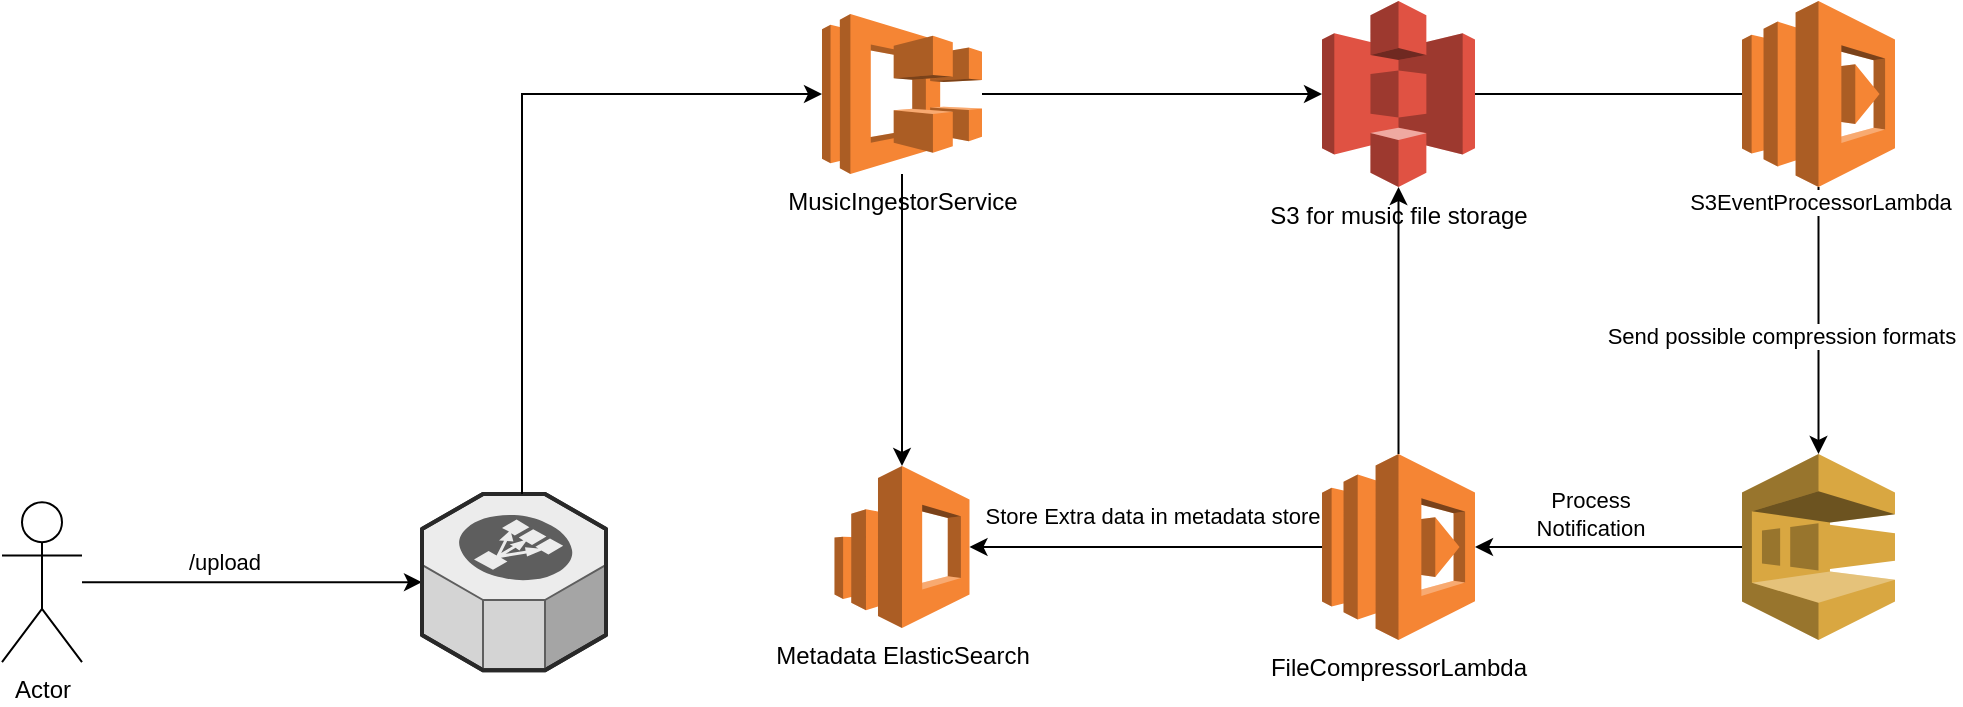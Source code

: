 <mxfile version="24.2.1" type="github">
  <diagram name="Page-1" id="cLrbQP5OGy0xb9z-wWyf">
    <mxGraphModel dx="2069" dy="824" grid="1" gridSize="10" guides="1" tooltips="1" connect="1" arrows="1" fold="1" page="1" pageScale="1" pageWidth="827" pageHeight="1169" math="0" shadow="0">
      <root>
        <mxCell id="0" />
        <mxCell id="1" parent="0" />
        <mxCell id="t8qvhp6DV03NKWVNe8dh-1" value="Actor" style="shape=umlActor;verticalLabelPosition=bottom;verticalAlign=top;html=1;outlineConnect=0;" vertex="1" parent="1">
          <mxGeometry x="-160" y="284.09" width="40" height="80" as="geometry" />
        </mxCell>
        <mxCell id="t8qvhp6DV03NKWVNe8dh-9" style="edgeStyle=orthogonalEdgeStyle;rounded=0;orthogonalLoop=1;jettySize=auto;html=1;entryX=0.5;entryY=0;entryDx=0;entryDy=0;entryPerimeter=0;" edge="1" parent="1" source="t8qvhp6DV03NKWVNe8dh-5" target="t8qvhp6DV03NKWVNe8dh-11">
          <mxGeometry relative="1" as="geometry">
            <mxPoint x="320" y="280" as="targetPoint" />
            <Array as="points" />
          </mxGeometry>
        </mxCell>
        <mxCell id="t8qvhp6DV03NKWVNe8dh-5" value="MusicIngestorService" style="outlineConnect=0;dashed=0;verticalLabelPosition=bottom;verticalAlign=top;align=center;html=1;shape=mxgraph.aws3.ecs;fillColor=#F58534;gradientColor=none;" vertex="1" parent="1">
          <mxGeometry x="250" y="40" width="80" height="80" as="geometry" />
        </mxCell>
        <mxCell id="t8qvhp6DV03NKWVNe8dh-6" style="edgeStyle=orthogonalEdgeStyle;rounded=0;orthogonalLoop=1;jettySize=auto;html=1;" edge="1" parent="1" source="t8qvhp6DV03NKWVNe8dh-1" target="t8qvhp6DV03NKWVNe8dh-27">
          <mxGeometry relative="1" as="geometry" />
        </mxCell>
        <mxCell id="t8qvhp6DV03NKWVNe8dh-10" value="/upload" style="edgeLabel;html=1;align=center;verticalAlign=middle;resizable=0;points=[];" vertex="1" connectable="0" parent="t8qvhp6DV03NKWVNe8dh-6">
          <mxGeometry x="-0.38" relative="1" as="geometry">
            <mxPoint x="18" y="-10" as="offset" />
          </mxGeometry>
        </mxCell>
        <mxCell id="t8qvhp6DV03NKWVNe8dh-12" style="edgeStyle=orthogonalEdgeStyle;rounded=0;orthogonalLoop=1;jettySize=auto;html=1;" edge="1" parent="1" source="t8qvhp6DV03NKWVNe8dh-7">
          <mxGeometry relative="1" as="geometry">
            <mxPoint x="720" y="80" as="targetPoint" />
          </mxGeometry>
        </mxCell>
        <mxCell id="t8qvhp6DV03NKWVNe8dh-7" value="S3 for music file storage" style="outlineConnect=0;dashed=0;verticalLabelPosition=bottom;verticalAlign=top;align=center;html=1;shape=mxgraph.aws3.s3;fillColor=#E05243;gradientColor=none;" vertex="1" parent="1">
          <mxGeometry x="500" y="33.5" width="76.5" height="93" as="geometry" />
        </mxCell>
        <mxCell id="t8qvhp6DV03NKWVNe8dh-8" style="edgeStyle=orthogonalEdgeStyle;rounded=0;orthogonalLoop=1;jettySize=auto;html=1;entryX=0;entryY=0.5;entryDx=0;entryDy=0;entryPerimeter=0;" edge="1" parent="1" source="t8qvhp6DV03NKWVNe8dh-5" target="t8qvhp6DV03NKWVNe8dh-7">
          <mxGeometry relative="1" as="geometry" />
        </mxCell>
        <mxCell id="t8qvhp6DV03NKWVNe8dh-11" value="Metadata ElasticSearch" style="outlineConnect=0;dashed=0;verticalLabelPosition=bottom;verticalAlign=top;align=center;html=1;shape=mxgraph.aws3.elasticsearch_service;fillColor=#F58534;gradientColor=none;" vertex="1" parent="1">
          <mxGeometry x="256.25" y="266" width="67.5" height="81" as="geometry" />
        </mxCell>
        <mxCell id="t8qvhp6DV03NKWVNe8dh-14" style="edgeStyle=orthogonalEdgeStyle;rounded=0;orthogonalLoop=1;jettySize=auto;html=1;entryX=0.5;entryY=0;entryDx=0;entryDy=0;entryPerimeter=0;" edge="1" parent="1" source="t8qvhp6DV03NKWVNe8dh-13" target="t8qvhp6DV03NKWVNe8dh-15">
          <mxGeometry relative="1" as="geometry">
            <mxPoint x="758.25" y="200" as="targetPoint" />
          </mxGeometry>
        </mxCell>
        <mxCell id="t8qvhp6DV03NKWVNe8dh-16" value="S3EventProcessorLambda" style="edgeLabel;html=1;align=center;verticalAlign=middle;resizable=0;points=[];" vertex="1" connectable="0" parent="t8qvhp6DV03NKWVNe8dh-14">
          <mxGeometry x="-0.891" relative="1" as="geometry">
            <mxPoint as="offset" />
          </mxGeometry>
        </mxCell>
        <mxCell id="t8qvhp6DV03NKWVNe8dh-26" value="Send possible compression formats&amp;nbsp;" style="edgeLabel;html=1;align=center;verticalAlign=middle;resizable=0;points=[];" vertex="1" connectable="0" parent="t8qvhp6DV03NKWVNe8dh-14">
          <mxGeometry x="0.308" y="-1" relative="1" as="geometry">
            <mxPoint x="-17" y="-13" as="offset" />
          </mxGeometry>
        </mxCell>
        <mxCell id="t8qvhp6DV03NKWVNe8dh-13" value="" style="outlineConnect=0;dashed=0;verticalLabelPosition=bottom;verticalAlign=top;align=center;html=1;shape=mxgraph.aws3.lambda;fillColor=#F58534;gradientColor=none;" vertex="1" parent="1">
          <mxGeometry x="710" y="33.5" width="76.5" height="93" as="geometry" />
        </mxCell>
        <mxCell id="t8qvhp6DV03NKWVNe8dh-19" style="edgeStyle=orthogonalEdgeStyle;rounded=0;orthogonalLoop=1;jettySize=auto;html=1;entryX=1;entryY=0.5;entryDx=0;entryDy=0;entryPerimeter=0;" edge="1" parent="1" source="t8qvhp6DV03NKWVNe8dh-15" target="t8qvhp6DV03NKWVNe8dh-18">
          <mxGeometry relative="1" as="geometry">
            <mxPoint x="600" y="246.5" as="targetPoint" />
            <Array as="points">
              <mxPoint x="650" y="307" />
              <mxPoint x="650" y="307" />
            </Array>
          </mxGeometry>
        </mxCell>
        <mxCell id="t8qvhp6DV03NKWVNe8dh-20" value="Process&lt;div&gt;Notification&lt;/div&gt;" style="edgeLabel;html=1;align=center;verticalAlign=middle;resizable=0;points=[];" vertex="1" connectable="0" parent="t8qvhp6DV03NKWVNe8dh-19">
          <mxGeometry x="0.146" y="-3" relative="1" as="geometry">
            <mxPoint y="-14" as="offset" />
          </mxGeometry>
        </mxCell>
        <mxCell id="t8qvhp6DV03NKWVNe8dh-15" value="" style="outlineConnect=0;dashed=0;verticalLabelPosition=bottom;verticalAlign=top;align=center;html=1;shape=mxgraph.aws3.sqs;fillColor=#D9A741;gradientColor=none;" vertex="1" parent="1">
          <mxGeometry x="710" y="260" width="76.5" height="93" as="geometry" />
        </mxCell>
        <mxCell id="t8qvhp6DV03NKWVNe8dh-18" value="FileCompressorLambda" style="outlineConnect=0;dashed=0;verticalLabelPosition=bottom;verticalAlign=top;align=center;html=1;shape=mxgraph.aws3.lambda;fillColor=#F58534;gradientColor=none;" vertex="1" parent="1">
          <mxGeometry x="500" y="260" width="76.5" height="93" as="geometry" />
        </mxCell>
        <mxCell id="t8qvhp6DV03NKWVNe8dh-22" style="edgeStyle=orthogonalEdgeStyle;rounded=0;orthogonalLoop=1;jettySize=auto;html=1;entryX=0.5;entryY=1;entryDx=0;entryDy=0;entryPerimeter=0;" edge="1" parent="1" source="t8qvhp6DV03NKWVNe8dh-18" target="t8qvhp6DV03NKWVNe8dh-7">
          <mxGeometry relative="1" as="geometry" />
        </mxCell>
        <mxCell id="t8qvhp6DV03NKWVNe8dh-24" style="edgeStyle=orthogonalEdgeStyle;rounded=0;orthogonalLoop=1;jettySize=auto;html=1;entryX=1;entryY=0.5;entryDx=0;entryDy=0;entryPerimeter=0;" edge="1" parent="1" source="t8qvhp6DV03NKWVNe8dh-18" target="t8qvhp6DV03NKWVNe8dh-11">
          <mxGeometry relative="1" as="geometry" />
        </mxCell>
        <mxCell id="t8qvhp6DV03NKWVNe8dh-25" value="Store Extra data in metadata store" style="edgeLabel;html=1;align=center;verticalAlign=middle;resizable=0;points=[];" vertex="1" connectable="0" parent="t8qvhp6DV03NKWVNe8dh-24">
          <mxGeometry x="-0.013" relative="1" as="geometry">
            <mxPoint x="2" y="-16" as="offset" />
          </mxGeometry>
        </mxCell>
        <mxCell id="t8qvhp6DV03NKWVNe8dh-27" value="" style="verticalLabelPosition=bottom;html=1;verticalAlign=top;strokeWidth=1;align=center;outlineConnect=0;dashed=0;outlineConnect=0;shape=mxgraph.aws3d.elasticLoadBalancing;fillColor=#ECECEC;strokeColor=#5E5E5E;aspect=fixed;" vertex="1" parent="1">
          <mxGeometry x="50" y="280" width="92" height="88.17" as="geometry" />
        </mxCell>
        <mxCell id="t8qvhp6DV03NKWVNe8dh-28" style="edgeStyle=orthogonalEdgeStyle;rounded=0;orthogonalLoop=1;jettySize=auto;html=1;entryX=0;entryY=0.5;entryDx=0;entryDy=0;entryPerimeter=0;" edge="1" parent="1" source="t8qvhp6DV03NKWVNe8dh-27" target="t8qvhp6DV03NKWVNe8dh-5">
          <mxGeometry relative="1" as="geometry">
            <Array as="points">
              <mxPoint x="100" y="80" />
            </Array>
          </mxGeometry>
        </mxCell>
      </root>
    </mxGraphModel>
  </diagram>
</mxfile>

